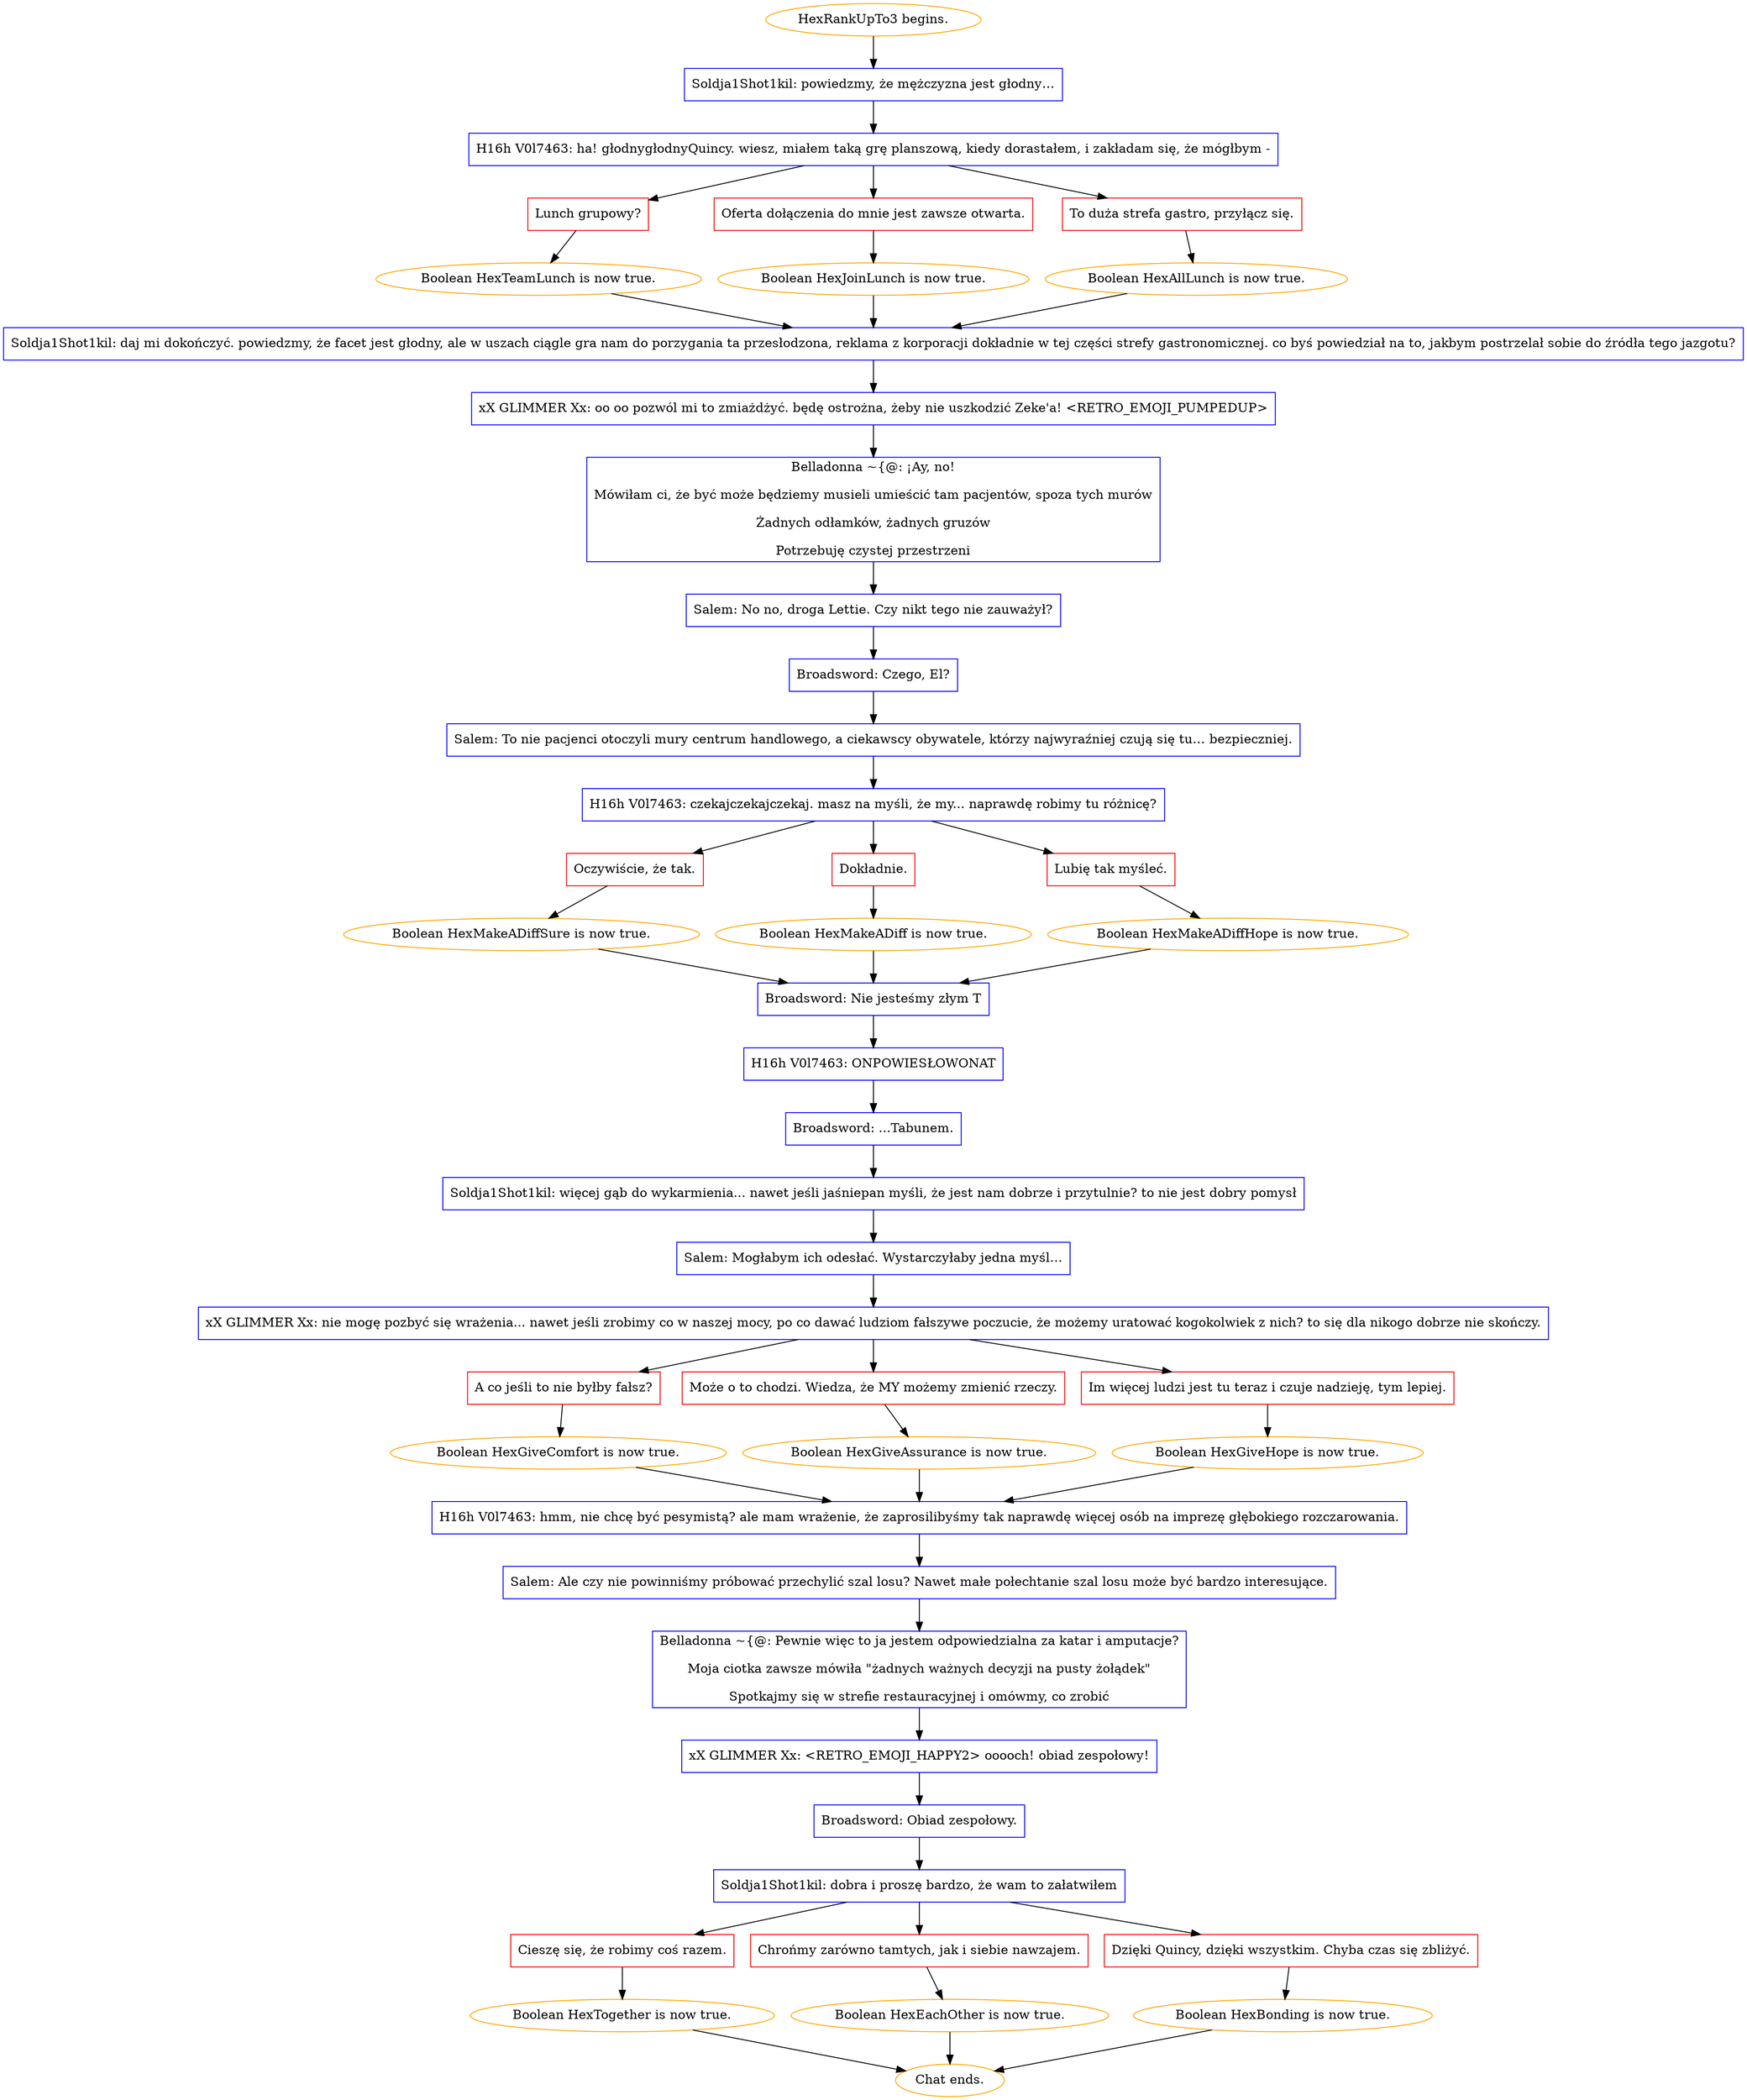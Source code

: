 digraph {
	"HexRankUpTo3 begins." [color=orange];
		"HexRankUpTo3 begins." -> j1337207506;
	j1337207506 [label="Soldja1Shot1kil: powiedzmy, że mężczyzna jest głodny…",shape=box,color=blue];
		j1337207506 -> j2330182106;
	j2330182106 [label="H16h V0l7463: ha! głodnygłodnyQuincy. wiesz, miałem taką grę planszową, kiedy dorastałem, i zakładam się, że mógłbym -",shape=box,color=blue];
		j2330182106 -> j676445864;
		j2330182106 -> j1870301648;
		j2330182106 -> j227758727;
	j676445864 [label="Lunch grupowy?",shape=box,color=red];
		j676445864 -> j18724838;
	j1870301648 [label="Oferta dołączenia do mnie jest zawsze otwarta.",shape=box,color=red];
		j1870301648 -> j3735407635;
	j227758727 [label="To duża strefa gastro, przyłącz się.",shape=box,color=red];
		j227758727 -> j2217327723;
	j18724838 [label="Boolean HexTeamLunch is now true.",color=orange];
		j18724838 -> j4022771858;
	j3735407635 [label="Boolean HexJoinLunch is now true.",color=orange];
		j3735407635 -> j4022771858;
	j2217327723 [label="Boolean HexAllLunch is now true.",color=orange];
		j2217327723 -> j4022771858;
	j4022771858 [label="Soldja1Shot1kil: daj mi dokończyć. powiedzmy, że facet jest głodny, ale w uszach ciągle gra nam do porzygania ta przesłodzona, reklama z korporacji dokładnie w tej części strefy gastronomicznej. co byś powiedział na to, jakbym postrzelał sobie do źródła tego jazgotu?",shape=box,color=blue];
		j4022771858 -> j3305924988;
	j3305924988 [label="xX GLIMMER Xx: oo oo pozwól mi to zmiażdżyć. będę ostrożna, żeby nie uszkodzić Zeke'a! <RETRO_EMOJI_PUMPEDUP>",shape=box,color=blue];
		j3305924988 -> j2970669916;
	j2970669916 [label="Belladonna ~{@: ¡Ay, no!
Mówiłam ci, że być może będziemy musieli umieścić tam pacjentów, spoza tych murów
Żadnych odłamków, żadnych gruzów
Potrzebuję czystej przestrzeni",shape=box,color=blue];
		j2970669916 -> j657211883;
	j657211883 [label="Salem: No no, droga Lettie. Czy nikt tego nie zauważył?",shape=box,color=blue];
		j657211883 -> j2282814250;
	j2282814250 [label="Broadsword: Czego, El?",shape=box,color=blue];
		j2282814250 -> j1343944474;
	j1343944474 [label="Salem: To nie pacjenci otoczyli mury centrum handlowego, a ciekawscy obywatele, którzy najwyraźniej czują się tu… bezpieczniej.",shape=box,color=blue];
		j1343944474 -> j1187527103;
	j1187527103 [label="H16h V0l7463: czekajczekajczekaj. masz na myśli, że my... naprawdę robimy tu różnicę?",shape=box,color=blue];
		j1187527103 -> j105972539;
		j1187527103 -> j3760252730;
		j1187527103 -> j2178502389;
	j105972539 [label="Oczywiście, że tak.",shape=box,color=red];
		j105972539 -> j2612298195;
	j3760252730 [label="Dokładnie.",shape=box,color=red];
		j3760252730 -> j589318583;
	j2178502389 [label="Lubię tak myśleć.",shape=box,color=red];
		j2178502389 -> j2358135486;
	j2612298195 [label="Boolean HexMakeADiffSure is now true.",color=orange];
		j2612298195 -> j1926780711;
	j589318583 [label="Boolean HexMakeADiff is now true.",color=orange];
		j589318583 -> j1926780711;
	j2358135486 [label="Boolean HexMakeADiffHope is now true.",color=orange];
		j2358135486 -> j1926780711;
	j1926780711 [label="Broadsword: Nie jesteśmy złym T",shape=box,color=blue];
		j1926780711 -> j1783554097;
	j1783554097 [label="H16h V0l7463: ONPOWIESŁOWONAT",shape=box,color=blue];
		j1783554097 -> j3934278452;
	j3934278452 [label="Broadsword: ...Tabunem.",shape=box,color=blue];
		j3934278452 -> j933366539;
	j933366539 [label="Soldja1Shot1kil: więcej gąb do wykarmienia... nawet jeśli jaśniepan myśli, że jest nam dobrze i przytulnie? to nie jest dobry pomysł",shape=box,color=blue];
		j933366539 -> j1349743712;
	j1349743712 [label="Salem: Mogłabym ich odesłać. Wystarczyłaby jedna myśl…",shape=box,color=blue];
		j1349743712 -> j1441490594;
	j1441490594 [label="xX GLIMMER Xx: nie mogę pozbyć się wrażenia... nawet jeśli zrobimy co w naszej mocy, po co dawać ludziom fałszywe poczucie, że możemy uratować kogokolwiek z nich? to się dla nikogo dobrze nie skończy.",shape=box,color=blue];
		j1441490594 -> j321076368;
		j1441490594 -> j4282448155;
		j1441490594 -> j3265659040;
	j321076368 [label="A co jeśli to nie byłby fałsz?",shape=box,color=red];
		j321076368 -> j1818458853;
	j4282448155 [label="Może o to chodzi. Wiedza, że MY możemy zmienić rzeczy.",shape=box,color=red];
		j4282448155 -> j1446643968;
	j3265659040 [label="Im więcej ludzi jest tu teraz i czuje nadzieję, tym lepiej.",shape=box,color=red];
		j3265659040 -> j1993838535;
	j1818458853 [label="Boolean HexGiveComfort is now true.",color=orange];
		j1818458853 -> j3863439985;
	j1446643968 [label="Boolean HexGiveAssurance is now true.",color=orange];
		j1446643968 -> j3863439985;
	j1993838535 [label="Boolean HexGiveHope is now true.",color=orange];
		j1993838535 -> j3863439985;
	j3863439985 [label="H16h V0l7463: hmm, nie chcę być pesymistą? ale mam wrażenie, że zaprosilibyśmy tak naprawdę więcej osób na imprezę głębokiego rozczarowania.",shape=box,color=blue];
		j3863439985 -> j1942322032;
	j1942322032 [label="Salem: Ale czy nie powinniśmy próbować przechylić szal losu? Nawet małe połechtanie szal losu może być bardzo interesujące.",shape=box,color=blue];
		j1942322032 -> j2277226913;
	j2277226913 [label="Belladonna ~{@: Pewnie więc to ja jestem odpowiedzialna za katar i amputacje?
Moja ciotka zawsze mówiła \"żadnych ważnych decyzji na pusty żołądek\"
Spotkajmy się w strefie restauracyjnej i omówmy, co zrobić",shape=box,color=blue];
		j2277226913 -> j210242376;
	j210242376 [label="xX GLIMMER Xx: <RETRO_EMOJI_HAPPY2> ooooch! obiad zespołowy!",shape=box,color=blue];
		j210242376 -> j3376726342;
	j3376726342 [label="Broadsword: Obiad zespołowy.",shape=box,color=blue];
		j3376726342 -> j115703355;
	j115703355 [label="Soldja1Shot1kil: dobra i proszę bardzo, że wam to załatwiłem",shape=box,color=blue];
		j115703355 -> j1454486724;
		j115703355 -> j1267901712;
		j115703355 -> j1174110041;
	j1454486724 [label="Cieszę się, że robimy coś razem.",shape=box,color=red];
		j1454486724 -> j2358702547;
	j1267901712 [label="Chrońmy zarówno tamtych, jak i siebie nawzajem.",shape=box,color=red];
		j1267901712 -> j2321050970;
	j1174110041 [label="Dzięki Quincy, dzięki wszystkim. Chyba czas się zbliżyć.",shape=box,color=red];
		j1174110041 -> j873465822;
	j2358702547 [label="Boolean HexTogether is now true.",color=orange];
		j2358702547 -> "Chat ends.";
	j2321050970 [label="Boolean HexEachOther is now true.",color=orange];
		j2321050970 -> "Chat ends.";
	j873465822 [label="Boolean HexBonding is now true.",color=orange];
		j873465822 -> "Chat ends.";
	"Chat ends." [color=orange];
}